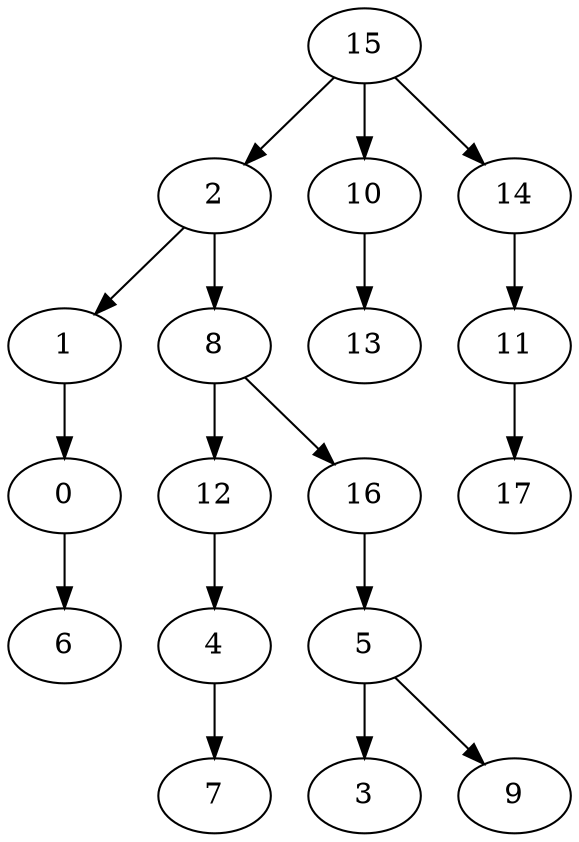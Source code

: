 strict digraph "" {
	0 -> 6;
	1 -> 0;
	2 -> 1;
	2 -> 8;
	4 -> 7;
	5 -> 3;
	5 -> 9;
	8 -> 12;
	8 -> 16;
	10 -> 13;
	11 -> 17;
	12 -> 4;
	14 -> 11;
	15 -> 2;
	15 -> 10;
	15 -> 14;
	16 -> 5;
}
